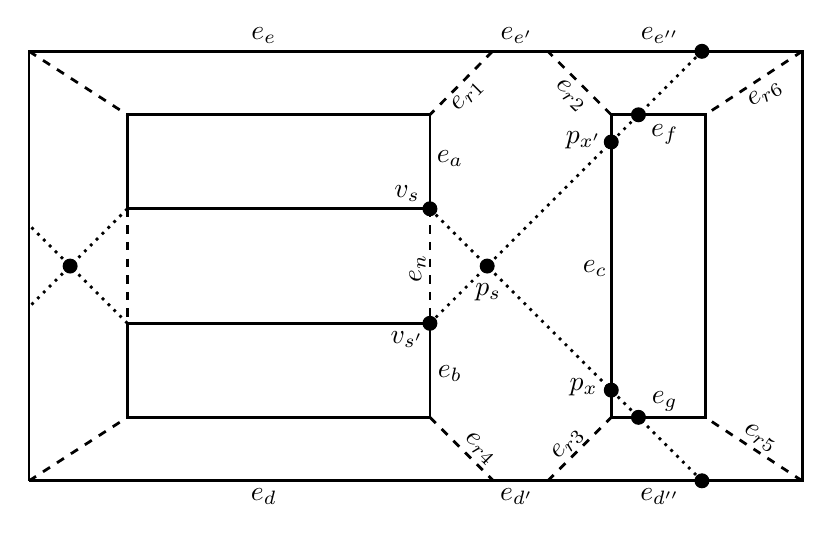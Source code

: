 % This file was created by matlab2tikz v0.4.0.
% Copyright (c) 2008--2013, Nico Schlömer <nico.schloemer@gmail.com>
% All rights reserved.
% 
% The latest updates can be retrieved from
%   http://www.mathworks.com/matlabcentral/fileexchange/22022-matlab2tikz
% where you can also make suggestions and rate matlab2tikz.
% 
% % -*- root: TestingFigures.tex -*-
% 
\begin{tikzpicture}

\begin{axis}[%
width=10cm,
height=6.061cm,
clip=false,
scale only axis,
xmin=0,
xmax=165,
ymin=0,
ymax=100,
hide axis,
axis x line*=bottom,
axis y line*=left,
y post scale=1,
unit vector ratio=1 1 1
]
\addplot [
color=black,
dashed,
line width=1.0pt,
forget plot
]
table[row sep=crcr]{
97.915 90.529\\
84.794 77.226\\
};
\addplot [
color=black,
dashed,
line width=1.0pt,
forget plot
]
table[row sep=crcr]{
162.794 90.529\\
142.489 77.226\\
};
\addplot [
color=black,
dashed,
line width=1.0pt,
forget plot
]
table[row sep=crcr]{
0.794 90.529\\
21.401 77.226\\
};
\addplot [
color=black,
dashed,
line width=1.0pt,
forget plot
]
table[row sep=crcr]{
162.794 0.529\\
142.489 13.833\\
};
\addplot [
color=black,
dashed,
line width=1.0pt,
forget plot
]
table[row sep=crcr]{
84.794 13.833\\
98.097 0.529\\
};
\addplot [
color=black,
dashed,
line width=1.0pt,
forget plot
]
table[row sep=crcr]{
0.794 0.529\\
21.401 13.833\\
};
\addplot [
color=black,
dashed,
line width=1.0pt,
forget plot
]
table[row sep=crcr]{
122.794 77.226\\
109.49 90.529\\
};
\addplot [
color=black,
dashed,
line width=1.0pt,
forget plot
]
table[row sep=crcr]{
84.794 57.53\\
84.794 33.528\\
};
\addplot [
color=black,
dashed,
line width=1.0pt,
forget plot
]
table[row sep=crcr]{
21.401 57.53\\
21.401 33.528\\
};
\addplot [
color=black,
dashed,
line width=1.0pt,
forget plot
]
table[row sep=crcr]{
109.49 0.529\\
122.794 13.833\\
};
\addplot [
color=black,
dotted,
line width=1.0pt,
forget plot
]
table[row sep=crcr]{
21.401 57.53\\
0.794 36.923\\
};
\addplot [
color=black,
dotted,
line width=1.0pt,
forget plot
]
table[row sep=crcr]{
21.401 33.528\\
0.794 54.136\\
};
\addplot [
color=black,
dotted,
line width=1.0pt,
forget plot
]
table[row sep=crcr]{
84.794 57.53\\
141.795 0.529\\
};
\addplot [
color=black,
dotted,
line width=1.0pt,
forget plot
]
table[row sep=crcr]{
84.794 33.528\\
141.795 90.529\\
};
\addplot [
color=black,
solid,
line width=1.0pt,
forget plot
]
table[row sep=crcr]{
0.794 0.529\\
162.794 0.529\\
162.794 90.529\\
0.794 90.529\\
0.794 0.529\\
0.794 0.529\\
};
\addplot [
color=black,
solid,
line width=1.0pt,
forget plot
]
table[row sep=crcr]{
122.794 77.226\\
122.794 13.833\\
142.489 13.833\\
142.489 77.226\\
122.794 77.226\\
122.794 77.226\\
};
\addplot [
color=black,
solid,
line width=1.0pt,
forget plot
]
table[row sep=crcr]{
84.794 77.226\\
21.401 77.226\\
21.401 57.53\\
84.794 57.53\\
84.794 77.226\\
84.794 77.226\\
};
\addplot [
color=black,
solid,
line width=1.0pt,
forget plot
]
table[row sep=crcr]{
84.794 33.528\\
21.401 33.528\\
21.401 13.833\\
84.794 13.833\\
84.794 33.528\\
84.794 33.528\\
};
\addplot [
color=black,
mark size=2.5pt,
only marks,
mark=*,
mark options={solid,fill=black},
forget plot
]
table[row sep=crcr]{
84.794 33.528\\
};
\addplot [
color=black,
mark size=2.5pt,
only marks,
mark=*,
mark options={solid,fill=black},
forget plot
]
table[row sep=crcr]{
84.794 57.53\\
};
\addplot [
color=black,
mark size=2.5pt,
only marks,
mark=*,
mark options={solid,fill=black},
forget plot
]
table[row sep=crcr]{
9.4 45.529\\
};
\addplot [
color=black,
mark size=2.5pt,
only marks,
mark=*,
mark options={solid,fill=black},
forget plot
]
table[row sep=crcr]{
96.795 45.529\\
};
\addplot [
color=black,
mark size=2.5pt,
only marks,
mark=*,
mark options={solid,fill=black},
forget plot
]
table[row sep=crcr]{
141.795 0.529\\
};
\addplot [
color=black,
mark size=2.5pt,
only marks,
mark=*,
mark options={solid,fill=black},
forget plot
]
table[row sep=crcr]{
122.794 19.53\\
128.491 13.833\\
};
\addplot [
color=black,
mark size=2.5pt,
only marks,
mark=*,
mark options={solid,fill=black},
forget plot
]
table[row sep=crcr]{
141.795 90.529\\
};
\addplot [
color=black,
mark size=2.5pt,
only marks,
mark=*,
mark options={solid,fill=black},
forget plot
]
table[row sep=crcr]{
122.794 71.528\\
128.491 77.226\\
};
\node[inner sep=0mm, text=black]
at (axis cs:97,40,0) {$p_s$};
\node[above, inner sep=0mm, text=black]
at (axis cs:80,59,0) {$v_{s}$};
\node[below, inner sep=0mm, text=black]
at (axis cs:80,32,0) {$v_{s'}$};
\node[above, inner sep=0mm, text=black]
at (axis cs:117,70,0) {$p_{x'}$};
\node[below, inner sep=0mm, text=black]
at (axis cs:117,22,0) {$p_{x}$};
\node[above, inner sep=0mm, rotate=90, text=black]
at (axis cs:84,45,0) {$e_{n}$};
\node[above, inner sep=0mm, rotate=45, text=black]
at (axis cs:94,80,0) {$e_{r1}$};
\node[above, inner sep=0mm, rotate=315, text=black]
at (axis cs:113,80,0) {$e_{r2}$};
\node[above, inner sep=0mm, rotate=45, text=black]
at (axis cs:115,7,0) {$e_{r3}$};
\node[above, inner sep=0mm, rotate=315, text=black]
at (axis cs:94,6,0) {$e_{r4}$};
\node[above, inner sep=0mm, rotate=326, text=black]
at (axis cs:153,8,0) {$e_{r5}$};
\node[above, inner sep=0mm, rotate=30, text=black]
at (axis cs:156,80,0) {$e_{r6}$};
\node[inner sep=0mm, text=black]
at (axis cs:89,68,0) {$e_{a}$};
\node[inner sep=0mm, text=black]
at (axis cs:89,23,0) {$e_{b}$};
\node[left, inner sep=0mm, text=black]
at (axis cs:122,45,0) {$e_{c}$};
\node[below, inner sep=0mm, text=black]
at (axis cs:50,-1,0) {$e_{d}$};
\node[below, inner sep=0mm, text=black]
at (axis cs:103,-1,0) {$e_{d'}$};
\node[below, inner sep=0mm, text=black]
at (axis cs:133,-1,0) {$e_{d''}$};
\node[above, inner sep=0mm, text=black]
at (axis cs:50,92,0) {$e_{e}$};
\node[above, inner sep=0mm, text=black]
at (axis cs:103,92,0) {$e_{e'}$};
\node[above, inner sep=0mm, text=black]
at (axis cs:133,92,0) {$e_{e''}$};
\node[above, inner sep=0mm, text=black]
at (axis cs:134,71,0) {$e_{f}$};
\node[above, inner sep=0mm, text=black]
at (axis cs:134,15,0) {$e_{g}$};
\end{axis}
\end{tikzpicture}%